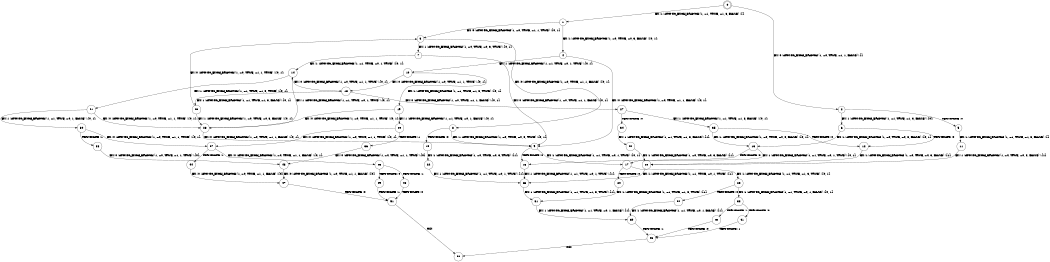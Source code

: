 digraph BCG {
size = "7, 10.5";
center = TRUE;
node [shape = circle];
0 [peripheries = 2];
0 -> 1 [label = "EX !1 !ATOMIC_EXCH_BRANCH (1, +1, TRUE, +1, 3, FALSE) !{}"];
0 -> 2 [label = "EX !0 !ATOMIC_EXCH_BRANCH (1, +0, TRUE, +1, 1, FALSE) !{}"];
1 -> 3 [label = "EX !0 !ATOMIC_EXCH_BRANCH (1, +0, TRUE, +1, 1, TRUE) !{0, 1}"];
1 -> 4 [label = "EX !1 !ATOMIC_EXCH_BRANCH (1, +0, TRUE, +0, 3, FALSE) !{0, 1}"];
2 -> 5 [label = "TERMINATE !0"];
2 -> 6 [label = "EX !1 !ATOMIC_EXCH_BRANCH (1, +1, TRUE, +1, 3, FALSE) !{0}"];
3 -> 7 [label = "EX !1 !ATOMIC_EXCH_BRANCH (1, +0, TRUE, +0, 3, TRUE) !{0, 1}"];
3 -> 8 [label = "EX !0 !ATOMIC_EXCH_BRANCH (1, +0, TRUE, +1, 1, FALSE) !{0, 1}"];
4 -> 9 [label = "EX !0 !ATOMIC_EXCH_BRANCH (1, +0, TRUE, +1, 1, FALSE) !{0, 1}"];
4 -> 10 [label = "EX !1 !ATOMIC_EXCH_BRANCH (1, +1, TRUE, +0, 1, TRUE) !{0, 1}"];
5 -> 11 [label = "EX !1 !ATOMIC_EXCH_BRANCH (1, +1, TRUE, +1, 3, FALSE) !{}"];
6 -> 12 [label = "TERMINATE !0"];
6 -> 13 [label = "EX !1 !ATOMIC_EXCH_BRANCH (1, +0, TRUE, +0, 3, FALSE) !{0, 1}"];
7 -> 14 [label = "EX !1 !ATOMIC_EXCH_BRANCH (1, +1, TRUE, +0, 1, TRUE) !{0, 1}"];
7 -> 9 [label = "EX !0 !ATOMIC_EXCH_BRANCH (1, +0, TRUE, +1, 1, FALSE) !{0, 1}"];
8 -> 15 [label = "TERMINATE !0"];
8 -> 9 [label = "EX !1 !ATOMIC_EXCH_BRANCH (1, +0, TRUE, +0, 3, TRUE) !{0, 1}"];
9 -> 16 [label = "TERMINATE !0"];
9 -> 17 [label = "EX !1 !ATOMIC_EXCH_BRANCH (1, +1, TRUE, +0, 1, TRUE) !{0, 1}"];
10 -> 18 [label = "EX !0 !ATOMIC_EXCH_BRANCH (1, +0, TRUE, +1, 1, TRUE) !{0, 1}"];
10 -> 19 [label = "EX !1 !ATOMIC_EXCH_BRANCH (1, +1, TRUE, +1, 3, TRUE) !{0, 1}"];
11 -> 20 [label = "EX !1 !ATOMIC_EXCH_BRANCH (1, +0, TRUE, +0, 3, FALSE) !{1}"];
12 -> 20 [label = "EX !1 !ATOMIC_EXCH_BRANCH (1, +0, TRUE, +0, 3, FALSE) !{1}"];
13 -> 16 [label = "TERMINATE !0"];
13 -> 17 [label = "EX !1 !ATOMIC_EXCH_BRANCH (1, +1, TRUE, +0, 1, TRUE) !{0, 1}"];
14 -> 21 [label = "EX !1 !ATOMIC_EXCH_BRANCH (1, +1, TRUE, +1, 3, TRUE) !{0, 1}"];
14 -> 18 [label = "EX !0 !ATOMIC_EXCH_BRANCH (1, +0, TRUE, +1, 1, TRUE) !{0, 1}"];
15 -> 22 [label = "EX !1 !ATOMIC_EXCH_BRANCH (1, +0, TRUE, +0, 3, TRUE) !{1}"];
16 -> 23 [label = "EX !1 !ATOMIC_EXCH_BRANCH (1, +1, TRUE, +0, 1, TRUE) !{1}"];
17 -> 24 [label = "TERMINATE !0"];
17 -> 25 [label = "EX !1 !ATOMIC_EXCH_BRANCH (1, +1, TRUE, +1, 3, TRUE) !{0, 1}"];
18 -> 26 [label = "EX !1 !ATOMIC_EXCH_BRANCH (1, +1, TRUE, +1, 3, FALSE) !{0, 1}"];
18 -> 27 [label = "EX !0 !ATOMIC_EXCH_BRANCH (1, +0, TRUE, +1, 1, FALSE) !{0, 1}"];
19 -> 28 [label = "EX !0 !ATOMIC_EXCH_BRANCH (1, +0, TRUE, +1, 1, TRUE) !{0, 1}"];
19 -> 29 [label = "EX !1 !ATOMIC_EXCH_BRANCH (1, +1, TRUE, +0, 1, FALSE) !{0, 1}"];
20 -> 23 [label = "EX !1 !ATOMIC_EXCH_BRANCH (1, +1, TRUE, +0, 1, TRUE) !{1}"];
21 -> 30 [label = "EX !1 !ATOMIC_EXCH_BRANCH (1, +1, TRUE, +0, 1, FALSE) !{0, 1}"];
21 -> 28 [label = "EX !0 !ATOMIC_EXCH_BRANCH (1, +0, TRUE, +1, 1, TRUE) !{0, 1}"];
22 -> 23 [label = "EX !1 !ATOMIC_EXCH_BRANCH (1, +1, TRUE, +0, 1, TRUE) !{1}"];
23 -> 31 [label = "EX !1 !ATOMIC_EXCH_BRANCH (1, +1, TRUE, +1, 3, TRUE) !{1}"];
24 -> 31 [label = "EX !1 !ATOMIC_EXCH_BRANCH (1, +1, TRUE, +1, 3, TRUE) !{1}"];
25 -> 32 [label = "TERMINATE !0"];
25 -> 33 [label = "EX !1 !ATOMIC_EXCH_BRANCH (1, +1, TRUE, +0, 1, FALSE) !{0, 1}"];
26 -> 28 [label = "EX !1 !ATOMIC_EXCH_BRANCH (1, +0, TRUE, +0, 3, FALSE) !{0, 1}"];
26 -> 3 [label = "EX !0 !ATOMIC_EXCH_BRANCH (1, +0, TRUE, +1, 1, TRUE) !{0, 1}"];
27 -> 34 [label = "TERMINATE !0"];
27 -> 35 [label = "EX !1 !ATOMIC_EXCH_BRANCH (1, +1, TRUE, +1, 3, FALSE) !{0, 1}"];
28 -> 14 [label = "EX !1 !ATOMIC_EXCH_BRANCH (1, +1, TRUE, +0, 1, TRUE) !{0, 1}"];
28 -> 9 [label = "EX !0 !ATOMIC_EXCH_BRANCH (1, +0, TRUE, +1, 1, FALSE) !{0, 1}"];
29 -> 36 [label = "TERMINATE !1"];
29 -> 37 [label = "EX !0 !ATOMIC_EXCH_BRANCH (1, +0, TRUE, +1, 1, TRUE) !{0, 1}"];
30 -> 38 [label = "TERMINATE !1"];
30 -> 37 [label = "EX !0 !ATOMIC_EXCH_BRANCH (1, +0, TRUE, +1, 1, TRUE) !{0, 1}"];
31 -> 39 [label = "EX !1 !ATOMIC_EXCH_BRANCH (1, +1, TRUE, +0, 1, FALSE) !{1}"];
32 -> 39 [label = "EX !1 !ATOMIC_EXCH_BRANCH (1, +1, TRUE, +0, 1, FALSE) !{1}"];
33 -> 40 [label = "TERMINATE !1"];
33 -> 41 [label = "TERMINATE !0"];
34 -> 42 [label = "EX !1 !ATOMIC_EXCH_BRANCH (1, +1, TRUE, +1, 3, FALSE) !{1}"];
35 -> 12 [label = "TERMINATE !0"];
35 -> 13 [label = "EX !1 !ATOMIC_EXCH_BRANCH (1, +0, TRUE, +0, 3, FALSE) !{0, 1}"];
36 -> 43 [label = "EX !0 !ATOMIC_EXCH_BRANCH (1, +0, TRUE, +1, 1, TRUE) !{0}"];
37 -> 44 [label = "TERMINATE !1"];
37 -> 45 [label = "EX !0 !ATOMIC_EXCH_BRANCH (1, +0, TRUE, +1, 1, FALSE) !{0, 1}"];
38 -> 43 [label = "EX !0 !ATOMIC_EXCH_BRANCH (1, +0, TRUE, +1, 1, TRUE) !{0}"];
39 -> 46 [label = "TERMINATE !1"];
40 -> 46 [label = "TERMINATE !0"];
41 -> 46 [label = "TERMINATE !1"];
42 -> 20 [label = "EX !1 !ATOMIC_EXCH_BRANCH (1, +0, TRUE, +0, 3, FALSE) !{1}"];
43 -> 47 [label = "EX !0 !ATOMIC_EXCH_BRANCH (1, +0, TRUE, +1, 1, FALSE) !{0}"];
44 -> 47 [label = "EX !0 !ATOMIC_EXCH_BRANCH (1, +0, TRUE, +1, 1, FALSE) !{0}"];
45 -> 48 [label = "TERMINATE !1"];
45 -> 49 [label = "TERMINATE !0"];
46 -> 50 [label = "exit"];
47 -> 51 [label = "TERMINATE !0"];
48 -> 51 [label = "TERMINATE !0"];
49 -> 51 [label = "TERMINATE !1"];
51 -> 50 [label = "exit"];
}
